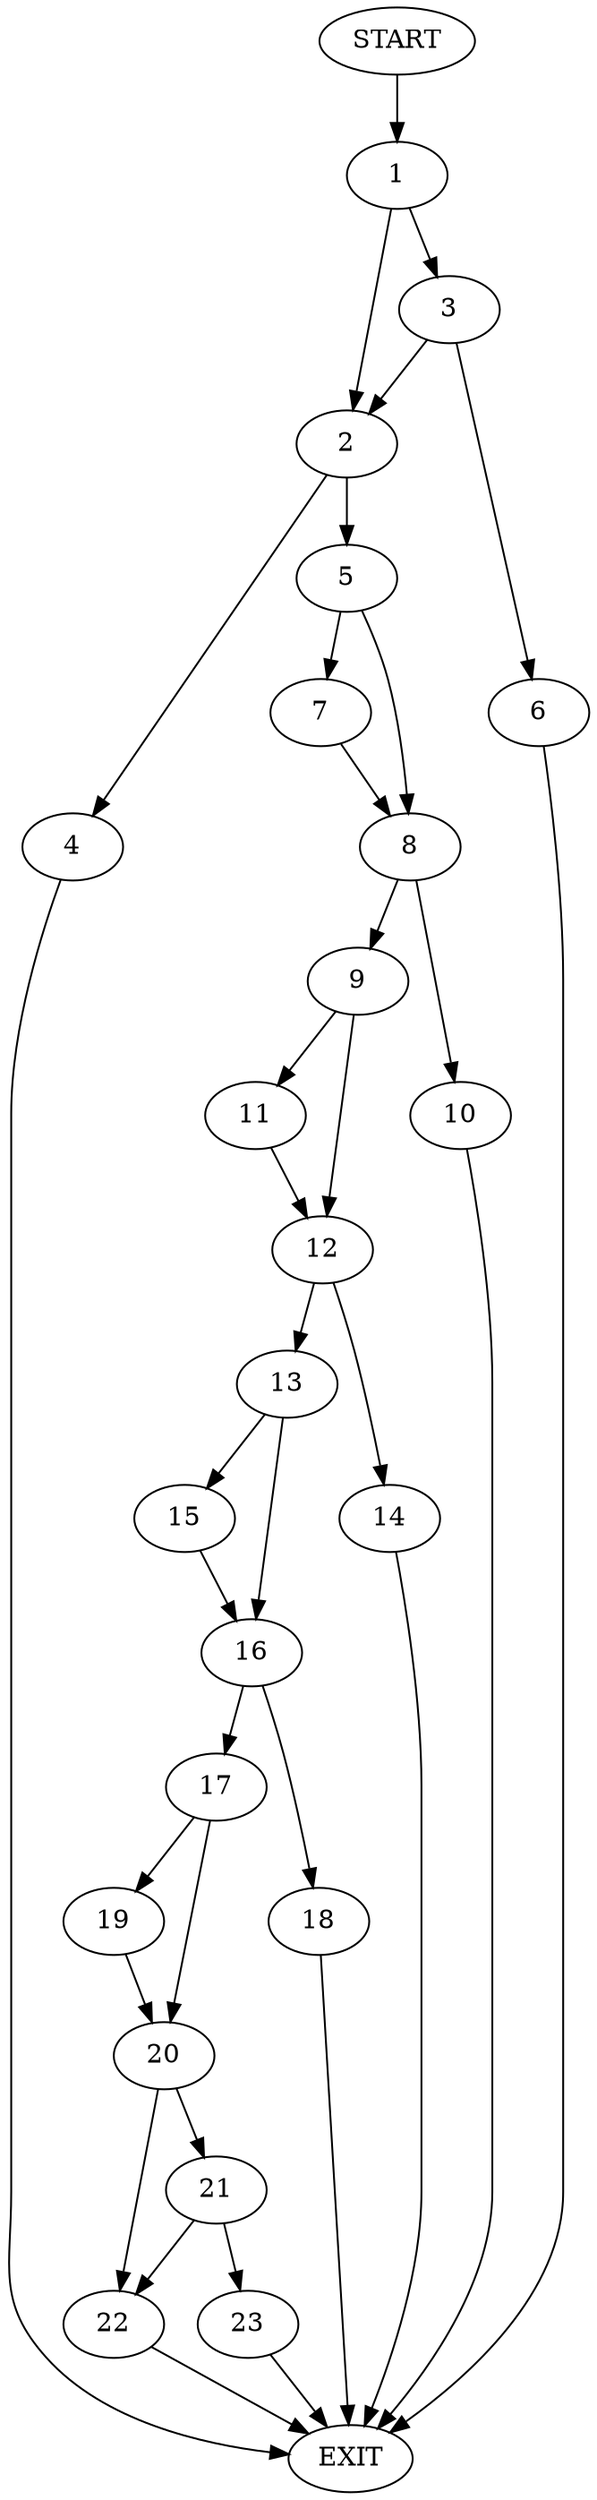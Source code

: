 digraph {
0 [label="START"]
24 [label="EXIT"]
0 -> 1
1 -> 2
1 -> 3
2 -> 4
2 -> 5
3 -> 2
3 -> 6
6 -> 24
5 -> 7
5 -> 8
4 -> 24
7 -> 8
8 -> 9
8 -> 10
9 -> 11
9 -> 12
10 -> 24
11 -> 12
12 -> 13
12 -> 14
14 -> 24
13 -> 15
13 -> 16
16 -> 17
16 -> 18
15 -> 16
17 -> 19
17 -> 20
18 -> 24
19 -> 20
20 -> 21
20 -> 22
21 -> 22
21 -> 23
22 -> 24
23 -> 24
}
